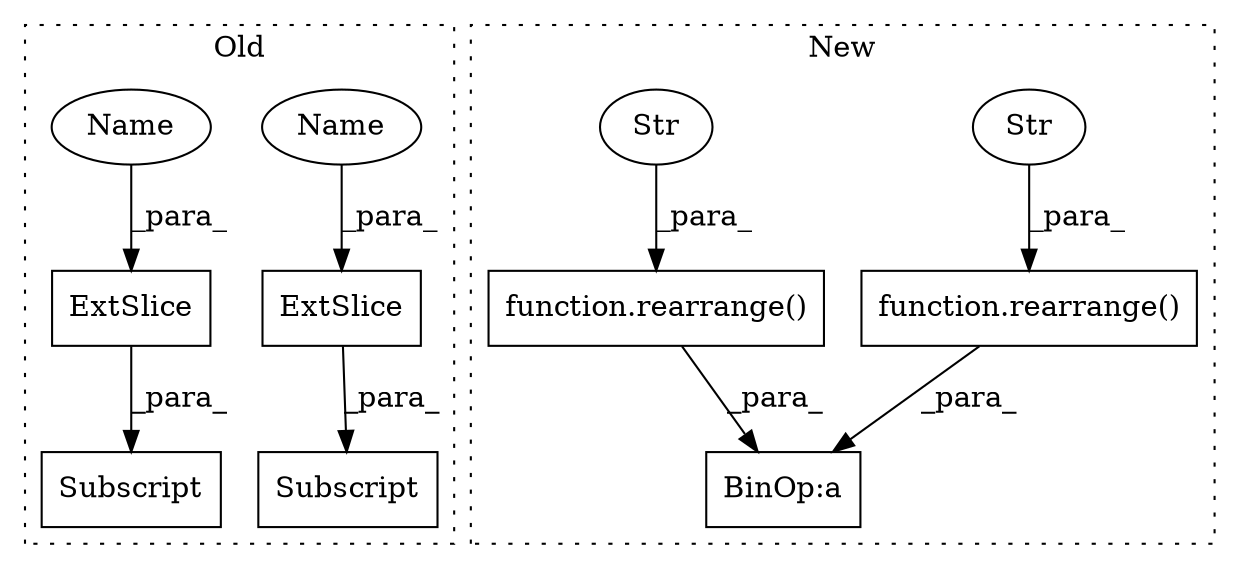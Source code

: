 digraph G {
subgraph cluster0 {
1 [label="ExtSlice" a="85" s="3228" l="2" shape="box"];
4 [label="Subscript" a="63" s="3228,0" l="36,0" shape="box"];
5 [label="ExtSlice" a="85" s="3128" l="2" shape="box"];
6 [label="Subscript" a="63" s="3128,0" l="32,0" shape="box"];
10 [label="Name" a="87" s="3259" l="4" shape="ellipse"];
11 [label="Name" a="87" s="3152" l="4" shape="ellipse"];
label = "Old";
style="dotted";
}
subgraph cluster1 {
2 [label="function.rearrange()" a="75" s="3157,3202" l="10,1" shape="box"];
3 [label="Str" a="66" s="3192" l="10" shape="ellipse"];
7 [label="BinOp:a" a="82" s="3203" l="3" shape="box"];
8 [label="function.rearrange()" a="75" s="3206,3243" l="10,1" shape="box"];
9 [label="Str" a="66" s="3233" l="10" shape="ellipse"];
label = "New";
style="dotted";
}
1 -> 4 [label="_para_"];
2 -> 7 [label="_para_"];
3 -> 2 [label="_para_"];
5 -> 6 [label="_para_"];
8 -> 7 [label="_para_"];
9 -> 8 [label="_para_"];
10 -> 1 [label="_para_"];
11 -> 5 [label="_para_"];
}